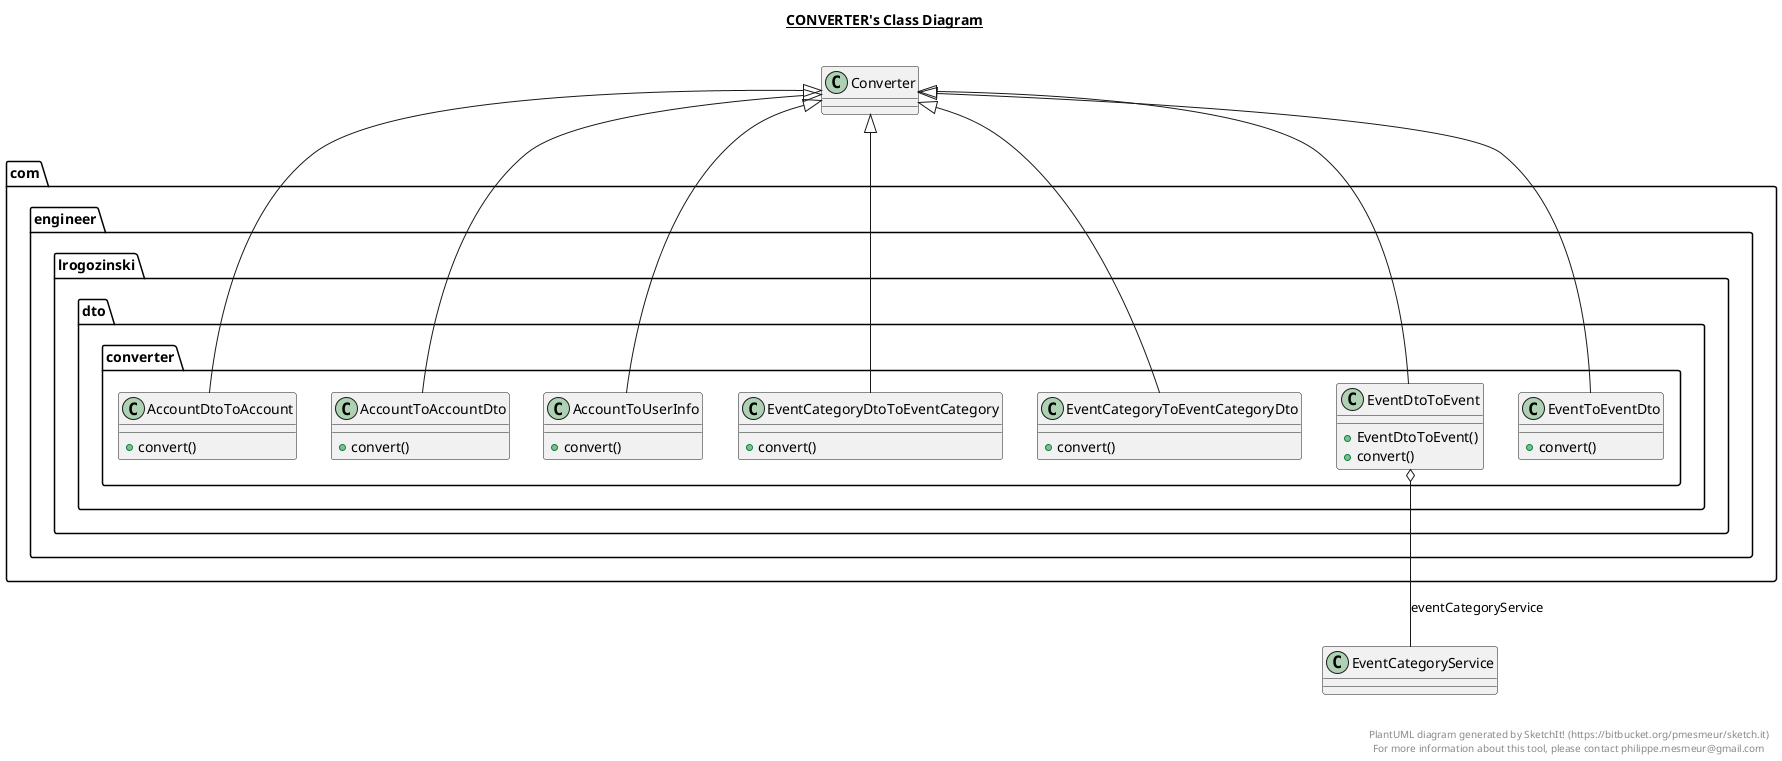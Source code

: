 @startuml

title __CONVERTER's Class Diagram__\n

  package com.engineer.lrogozinski {
    package com.engineer.lrogozinski.dto {
      package com.engineer.lrogozinski.dto.converter {
        class AccountDtoToAccount {
            + convert()
        }
      }
    }
  }
  

  package com.engineer.lrogozinski {
    package com.engineer.lrogozinski.dto {
      package com.engineer.lrogozinski.dto.converter {
        class AccountToAccountDto {
            + convert()
        }
      }
    }
  }
  

  package com.engineer.lrogozinski {
    package com.engineer.lrogozinski.dto {
      package com.engineer.lrogozinski.dto.converter {
        class AccountToUserInfo {
            + convert()
        }
      }
    }
  }
  

  package com.engineer.lrogozinski {
    package com.engineer.lrogozinski.dto {
      package com.engineer.lrogozinski.dto.converter {
        class EventCategoryDtoToEventCategory {
            + convert()
        }
      }
    }
  }
  

  package com.engineer.lrogozinski {
    package com.engineer.lrogozinski.dto {
      package com.engineer.lrogozinski.dto.converter {
        class EventCategoryToEventCategoryDto {
            + convert()
        }
      }
    }
  }
  

  package com.engineer.lrogozinski {
    package com.engineer.lrogozinski.dto {
      package com.engineer.lrogozinski.dto.converter {
        class EventDtoToEvent {
            + EventDtoToEvent()
            + convert()
        }
      }
    }
  }
  

  package com.engineer.lrogozinski {
    package com.engineer.lrogozinski.dto {
      package com.engineer.lrogozinski.dto.converter {
        class EventToEventDto {
            + convert()
        }
      }
    }
  }
  

  AccountDtoToAccount -up-|> Converter
  AccountToAccountDto -up-|> Converter
  AccountToUserInfo -up-|> Converter
  EventCategoryDtoToEventCategory -up-|> Converter
  EventCategoryToEventCategoryDto -up-|> Converter
  EventDtoToEvent -up-|> Converter
  EventDtoToEvent o-- EventCategoryService : eventCategoryService
  EventToEventDto -up-|> Converter


right footer


PlantUML diagram generated by SketchIt! (https://bitbucket.org/pmesmeur/sketch.it)
For more information about this tool, please contact philippe.mesmeur@gmail.com
endfooter

@enduml
